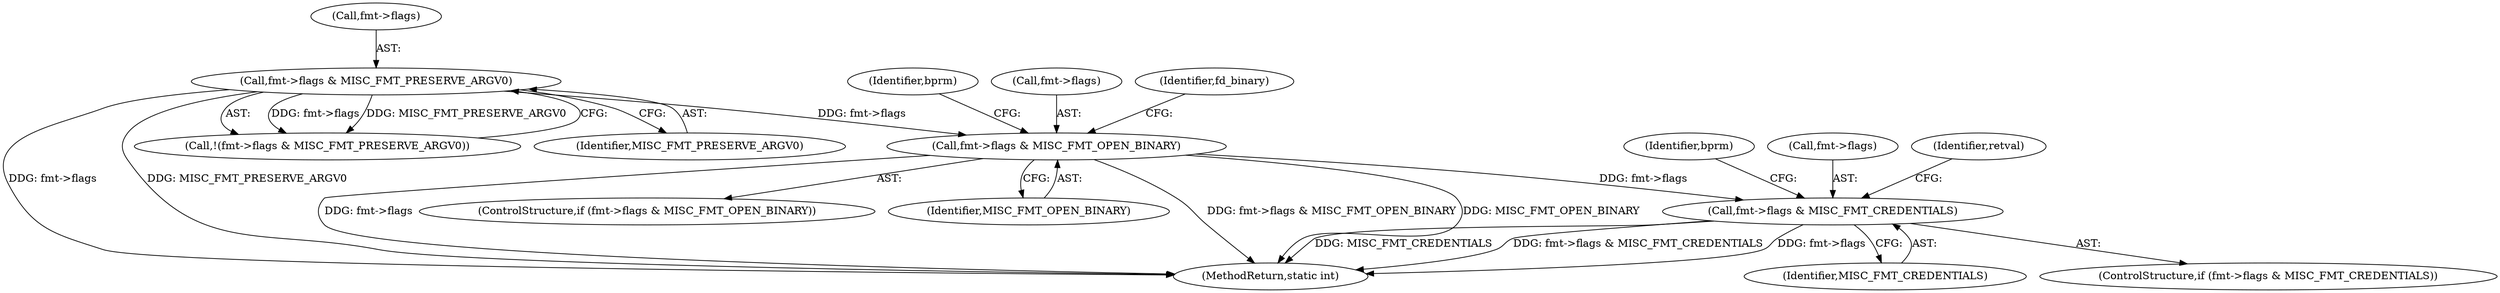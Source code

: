 digraph "0_linux_b66c5984017533316fd1951770302649baf1aa33@pointer" {
"1000292" [label="(Call,fmt->flags & MISC_FMT_CREDENTIALS)"];
"1000173" [label="(Call,fmt->flags & MISC_FMT_OPEN_BINARY)"];
"1000159" [label="(Call,fmt->flags & MISC_FMT_PRESERVE_ARGV0)"];
"1000163" [label="(Identifier,MISC_FMT_PRESERVE_ARGV0)"];
"1000224" [label="(Identifier,bprm)"];
"1000173" [label="(Call,fmt->flags & MISC_FMT_OPEN_BINARY)"];
"1000300" [label="(Identifier,bprm)"];
"1000293" [label="(Call,fmt->flags)"];
"1000296" [label="(Identifier,MISC_FMT_CREDENTIALS)"];
"1000177" [label="(Identifier,MISC_FMT_OPEN_BINARY)"];
"1000317" [label="(Identifier,retval)"];
"1000355" [label="(MethodReturn,static int)"];
"1000172" [label="(ControlStructure,if (fmt->flags & MISC_FMT_OPEN_BINARY))"];
"1000174" [label="(Call,fmt->flags)"];
"1000159" [label="(Call,fmt->flags & MISC_FMT_PRESERVE_ARGV0)"];
"1000292" [label="(Call,fmt->flags & MISC_FMT_CREDENTIALS)"];
"1000160" [label="(Call,fmt->flags)"];
"1000291" [label="(ControlStructure,if (fmt->flags & MISC_FMT_CREDENTIALS))"];
"1000158" [label="(Call,!(fmt->flags & MISC_FMT_PRESERVE_ARGV0))"];
"1000180" [label="(Identifier,fd_binary)"];
"1000292" -> "1000291"  [label="AST: "];
"1000292" -> "1000296"  [label="CFG: "];
"1000293" -> "1000292"  [label="AST: "];
"1000296" -> "1000292"  [label="AST: "];
"1000300" -> "1000292"  [label="CFG: "];
"1000317" -> "1000292"  [label="CFG: "];
"1000292" -> "1000355"  [label="DDG: fmt->flags & MISC_FMT_CREDENTIALS"];
"1000292" -> "1000355"  [label="DDG: fmt->flags"];
"1000292" -> "1000355"  [label="DDG: MISC_FMT_CREDENTIALS"];
"1000173" -> "1000292"  [label="DDG: fmt->flags"];
"1000173" -> "1000172"  [label="AST: "];
"1000173" -> "1000177"  [label="CFG: "];
"1000174" -> "1000173"  [label="AST: "];
"1000177" -> "1000173"  [label="AST: "];
"1000180" -> "1000173"  [label="CFG: "];
"1000224" -> "1000173"  [label="CFG: "];
"1000173" -> "1000355"  [label="DDG: fmt->flags & MISC_FMT_OPEN_BINARY"];
"1000173" -> "1000355"  [label="DDG: MISC_FMT_OPEN_BINARY"];
"1000173" -> "1000355"  [label="DDG: fmt->flags"];
"1000159" -> "1000173"  [label="DDG: fmt->flags"];
"1000159" -> "1000158"  [label="AST: "];
"1000159" -> "1000163"  [label="CFG: "];
"1000160" -> "1000159"  [label="AST: "];
"1000163" -> "1000159"  [label="AST: "];
"1000158" -> "1000159"  [label="CFG: "];
"1000159" -> "1000355"  [label="DDG: fmt->flags"];
"1000159" -> "1000355"  [label="DDG: MISC_FMT_PRESERVE_ARGV0"];
"1000159" -> "1000158"  [label="DDG: fmt->flags"];
"1000159" -> "1000158"  [label="DDG: MISC_FMT_PRESERVE_ARGV0"];
}
